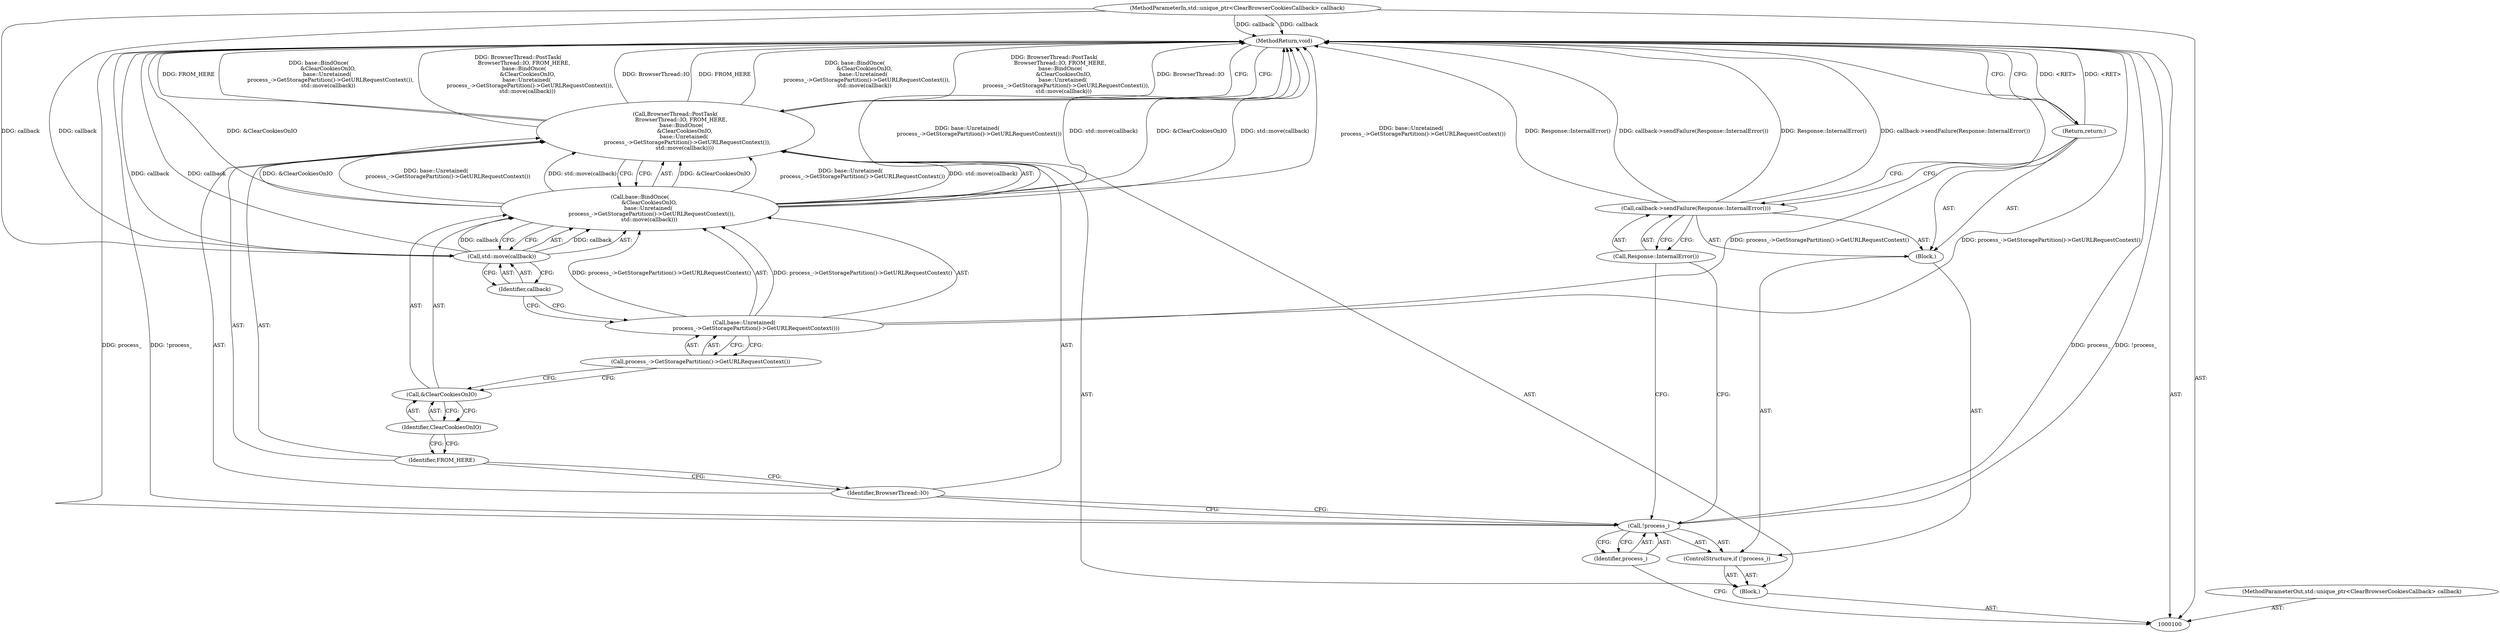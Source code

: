 digraph "1_Chrome_3c8e4852477d5b1e2da877808c998dc57db9460f_12" {
"1000120" [label="(MethodReturn,void)"];
"1000113" [label="(Call,base::BindOnce(\n           &ClearCookiesOnIO,\n          base::Unretained(\n              process_->GetStoragePartition()->GetURLRequestContext()),\n           std::move(callback)))"];
"1000114" [label="(Call,&ClearCookiesOnIO)"];
"1000115" [label="(Identifier,ClearCookiesOnIO)"];
"1000116" [label="(Call,base::Unretained(\n              process_->GetStoragePartition()->GetURLRequestContext()))"];
"1000117" [label="(Call,process_->GetStoragePartition()->GetURLRequestContext())"];
"1000118" [label="(Call,std::move(callback))"];
"1000119" [label="(Identifier,callback)"];
"1000101" [label="(MethodParameterIn,std::unique_ptr<ClearBrowserCookiesCallback> callback)"];
"1000163" [label="(MethodParameterOut,std::unique_ptr<ClearBrowserCookiesCallback> callback)"];
"1000102" [label="(Block,)"];
"1000106" [label="(Block,)"];
"1000103" [label="(ControlStructure,if (!process_))"];
"1000104" [label="(Call,!process_)"];
"1000105" [label="(Identifier,process_)"];
"1000108" [label="(Call,Response::InternalError())"];
"1000107" [label="(Call,callback->sendFailure(Response::InternalError()))"];
"1000109" [label="(Return,return;)"];
"1000110" [label="(Call,BrowserThread::PostTask(\n       BrowserThread::IO, FROM_HERE,\n       base::BindOnce(\n           &ClearCookiesOnIO,\n          base::Unretained(\n              process_->GetStoragePartition()->GetURLRequestContext()),\n           std::move(callback))))"];
"1000112" [label="(Identifier,FROM_HERE)"];
"1000111" [label="(Identifier,BrowserThread::IO)"];
"1000120" -> "1000100"  [label="AST: "];
"1000120" -> "1000109"  [label="CFG: "];
"1000120" -> "1000110"  [label="CFG: "];
"1000116" -> "1000120"  [label="DDG: process_->GetStoragePartition()->GetURLRequestContext()"];
"1000107" -> "1000120"  [label="DDG: Response::InternalError()"];
"1000107" -> "1000120"  [label="DDG: callback->sendFailure(Response::InternalError())"];
"1000104" -> "1000120"  [label="DDG: !process_"];
"1000104" -> "1000120"  [label="DDG: process_"];
"1000113" -> "1000120"  [label="DDG: &ClearCookiesOnIO"];
"1000113" -> "1000120"  [label="DDG: std::move(callback)"];
"1000113" -> "1000120"  [label="DDG: base::Unretained(\n              process_->GetStoragePartition()->GetURLRequestContext())"];
"1000110" -> "1000120"  [label="DDG: FROM_HERE"];
"1000110" -> "1000120"  [label="DDG: base::BindOnce(\n           &ClearCookiesOnIO,\n          base::Unretained(\n              process_->GetStoragePartition()->GetURLRequestContext()),\n           std::move(callback))"];
"1000110" -> "1000120"  [label="DDG: BrowserThread::PostTask(\n       BrowserThread::IO, FROM_HERE,\n       base::BindOnce(\n           &ClearCookiesOnIO,\n          base::Unretained(\n              process_->GetStoragePartition()->GetURLRequestContext()),\n           std::move(callback)))"];
"1000110" -> "1000120"  [label="DDG: BrowserThread::IO"];
"1000118" -> "1000120"  [label="DDG: callback"];
"1000101" -> "1000120"  [label="DDG: callback"];
"1000109" -> "1000120"  [label="DDG: <RET>"];
"1000113" -> "1000110"  [label="AST: "];
"1000113" -> "1000118"  [label="CFG: "];
"1000114" -> "1000113"  [label="AST: "];
"1000116" -> "1000113"  [label="AST: "];
"1000118" -> "1000113"  [label="AST: "];
"1000110" -> "1000113"  [label="CFG: "];
"1000113" -> "1000120"  [label="DDG: &ClearCookiesOnIO"];
"1000113" -> "1000120"  [label="DDG: std::move(callback)"];
"1000113" -> "1000120"  [label="DDG: base::Unretained(\n              process_->GetStoragePartition()->GetURLRequestContext())"];
"1000113" -> "1000110"  [label="DDG: &ClearCookiesOnIO"];
"1000113" -> "1000110"  [label="DDG: base::Unretained(\n              process_->GetStoragePartition()->GetURLRequestContext())"];
"1000113" -> "1000110"  [label="DDG: std::move(callback)"];
"1000116" -> "1000113"  [label="DDG: process_->GetStoragePartition()->GetURLRequestContext()"];
"1000118" -> "1000113"  [label="DDG: callback"];
"1000114" -> "1000113"  [label="AST: "];
"1000114" -> "1000115"  [label="CFG: "];
"1000115" -> "1000114"  [label="AST: "];
"1000117" -> "1000114"  [label="CFG: "];
"1000115" -> "1000114"  [label="AST: "];
"1000115" -> "1000112"  [label="CFG: "];
"1000114" -> "1000115"  [label="CFG: "];
"1000116" -> "1000113"  [label="AST: "];
"1000116" -> "1000117"  [label="CFG: "];
"1000117" -> "1000116"  [label="AST: "];
"1000119" -> "1000116"  [label="CFG: "];
"1000116" -> "1000120"  [label="DDG: process_->GetStoragePartition()->GetURLRequestContext()"];
"1000116" -> "1000113"  [label="DDG: process_->GetStoragePartition()->GetURLRequestContext()"];
"1000117" -> "1000116"  [label="AST: "];
"1000117" -> "1000114"  [label="CFG: "];
"1000116" -> "1000117"  [label="CFG: "];
"1000118" -> "1000113"  [label="AST: "];
"1000118" -> "1000119"  [label="CFG: "];
"1000119" -> "1000118"  [label="AST: "];
"1000113" -> "1000118"  [label="CFG: "];
"1000118" -> "1000120"  [label="DDG: callback"];
"1000118" -> "1000113"  [label="DDG: callback"];
"1000101" -> "1000118"  [label="DDG: callback"];
"1000119" -> "1000118"  [label="AST: "];
"1000119" -> "1000116"  [label="CFG: "];
"1000118" -> "1000119"  [label="CFG: "];
"1000101" -> "1000100"  [label="AST: "];
"1000101" -> "1000120"  [label="DDG: callback"];
"1000101" -> "1000118"  [label="DDG: callback"];
"1000163" -> "1000100"  [label="AST: "];
"1000102" -> "1000100"  [label="AST: "];
"1000103" -> "1000102"  [label="AST: "];
"1000110" -> "1000102"  [label="AST: "];
"1000106" -> "1000103"  [label="AST: "];
"1000107" -> "1000106"  [label="AST: "];
"1000109" -> "1000106"  [label="AST: "];
"1000103" -> "1000102"  [label="AST: "];
"1000104" -> "1000103"  [label="AST: "];
"1000106" -> "1000103"  [label="AST: "];
"1000104" -> "1000103"  [label="AST: "];
"1000104" -> "1000105"  [label="CFG: "];
"1000105" -> "1000104"  [label="AST: "];
"1000108" -> "1000104"  [label="CFG: "];
"1000111" -> "1000104"  [label="CFG: "];
"1000104" -> "1000120"  [label="DDG: !process_"];
"1000104" -> "1000120"  [label="DDG: process_"];
"1000105" -> "1000104"  [label="AST: "];
"1000105" -> "1000100"  [label="CFG: "];
"1000104" -> "1000105"  [label="CFG: "];
"1000108" -> "1000107"  [label="AST: "];
"1000108" -> "1000104"  [label="CFG: "];
"1000107" -> "1000108"  [label="CFG: "];
"1000107" -> "1000106"  [label="AST: "];
"1000107" -> "1000108"  [label="CFG: "];
"1000108" -> "1000107"  [label="AST: "];
"1000109" -> "1000107"  [label="CFG: "];
"1000107" -> "1000120"  [label="DDG: Response::InternalError()"];
"1000107" -> "1000120"  [label="DDG: callback->sendFailure(Response::InternalError())"];
"1000109" -> "1000106"  [label="AST: "];
"1000109" -> "1000107"  [label="CFG: "];
"1000120" -> "1000109"  [label="CFG: "];
"1000109" -> "1000120"  [label="DDG: <RET>"];
"1000110" -> "1000102"  [label="AST: "];
"1000110" -> "1000113"  [label="CFG: "];
"1000111" -> "1000110"  [label="AST: "];
"1000112" -> "1000110"  [label="AST: "];
"1000113" -> "1000110"  [label="AST: "];
"1000120" -> "1000110"  [label="CFG: "];
"1000110" -> "1000120"  [label="DDG: FROM_HERE"];
"1000110" -> "1000120"  [label="DDG: base::BindOnce(\n           &ClearCookiesOnIO,\n          base::Unretained(\n              process_->GetStoragePartition()->GetURLRequestContext()),\n           std::move(callback))"];
"1000110" -> "1000120"  [label="DDG: BrowserThread::PostTask(\n       BrowserThread::IO, FROM_HERE,\n       base::BindOnce(\n           &ClearCookiesOnIO,\n          base::Unretained(\n              process_->GetStoragePartition()->GetURLRequestContext()),\n           std::move(callback)))"];
"1000110" -> "1000120"  [label="DDG: BrowserThread::IO"];
"1000113" -> "1000110"  [label="DDG: &ClearCookiesOnIO"];
"1000113" -> "1000110"  [label="DDG: base::Unretained(\n              process_->GetStoragePartition()->GetURLRequestContext())"];
"1000113" -> "1000110"  [label="DDG: std::move(callback)"];
"1000112" -> "1000110"  [label="AST: "];
"1000112" -> "1000111"  [label="CFG: "];
"1000115" -> "1000112"  [label="CFG: "];
"1000111" -> "1000110"  [label="AST: "];
"1000111" -> "1000104"  [label="CFG: "];
"1000112" -> "1000111"  [label="CFG: "];
}
